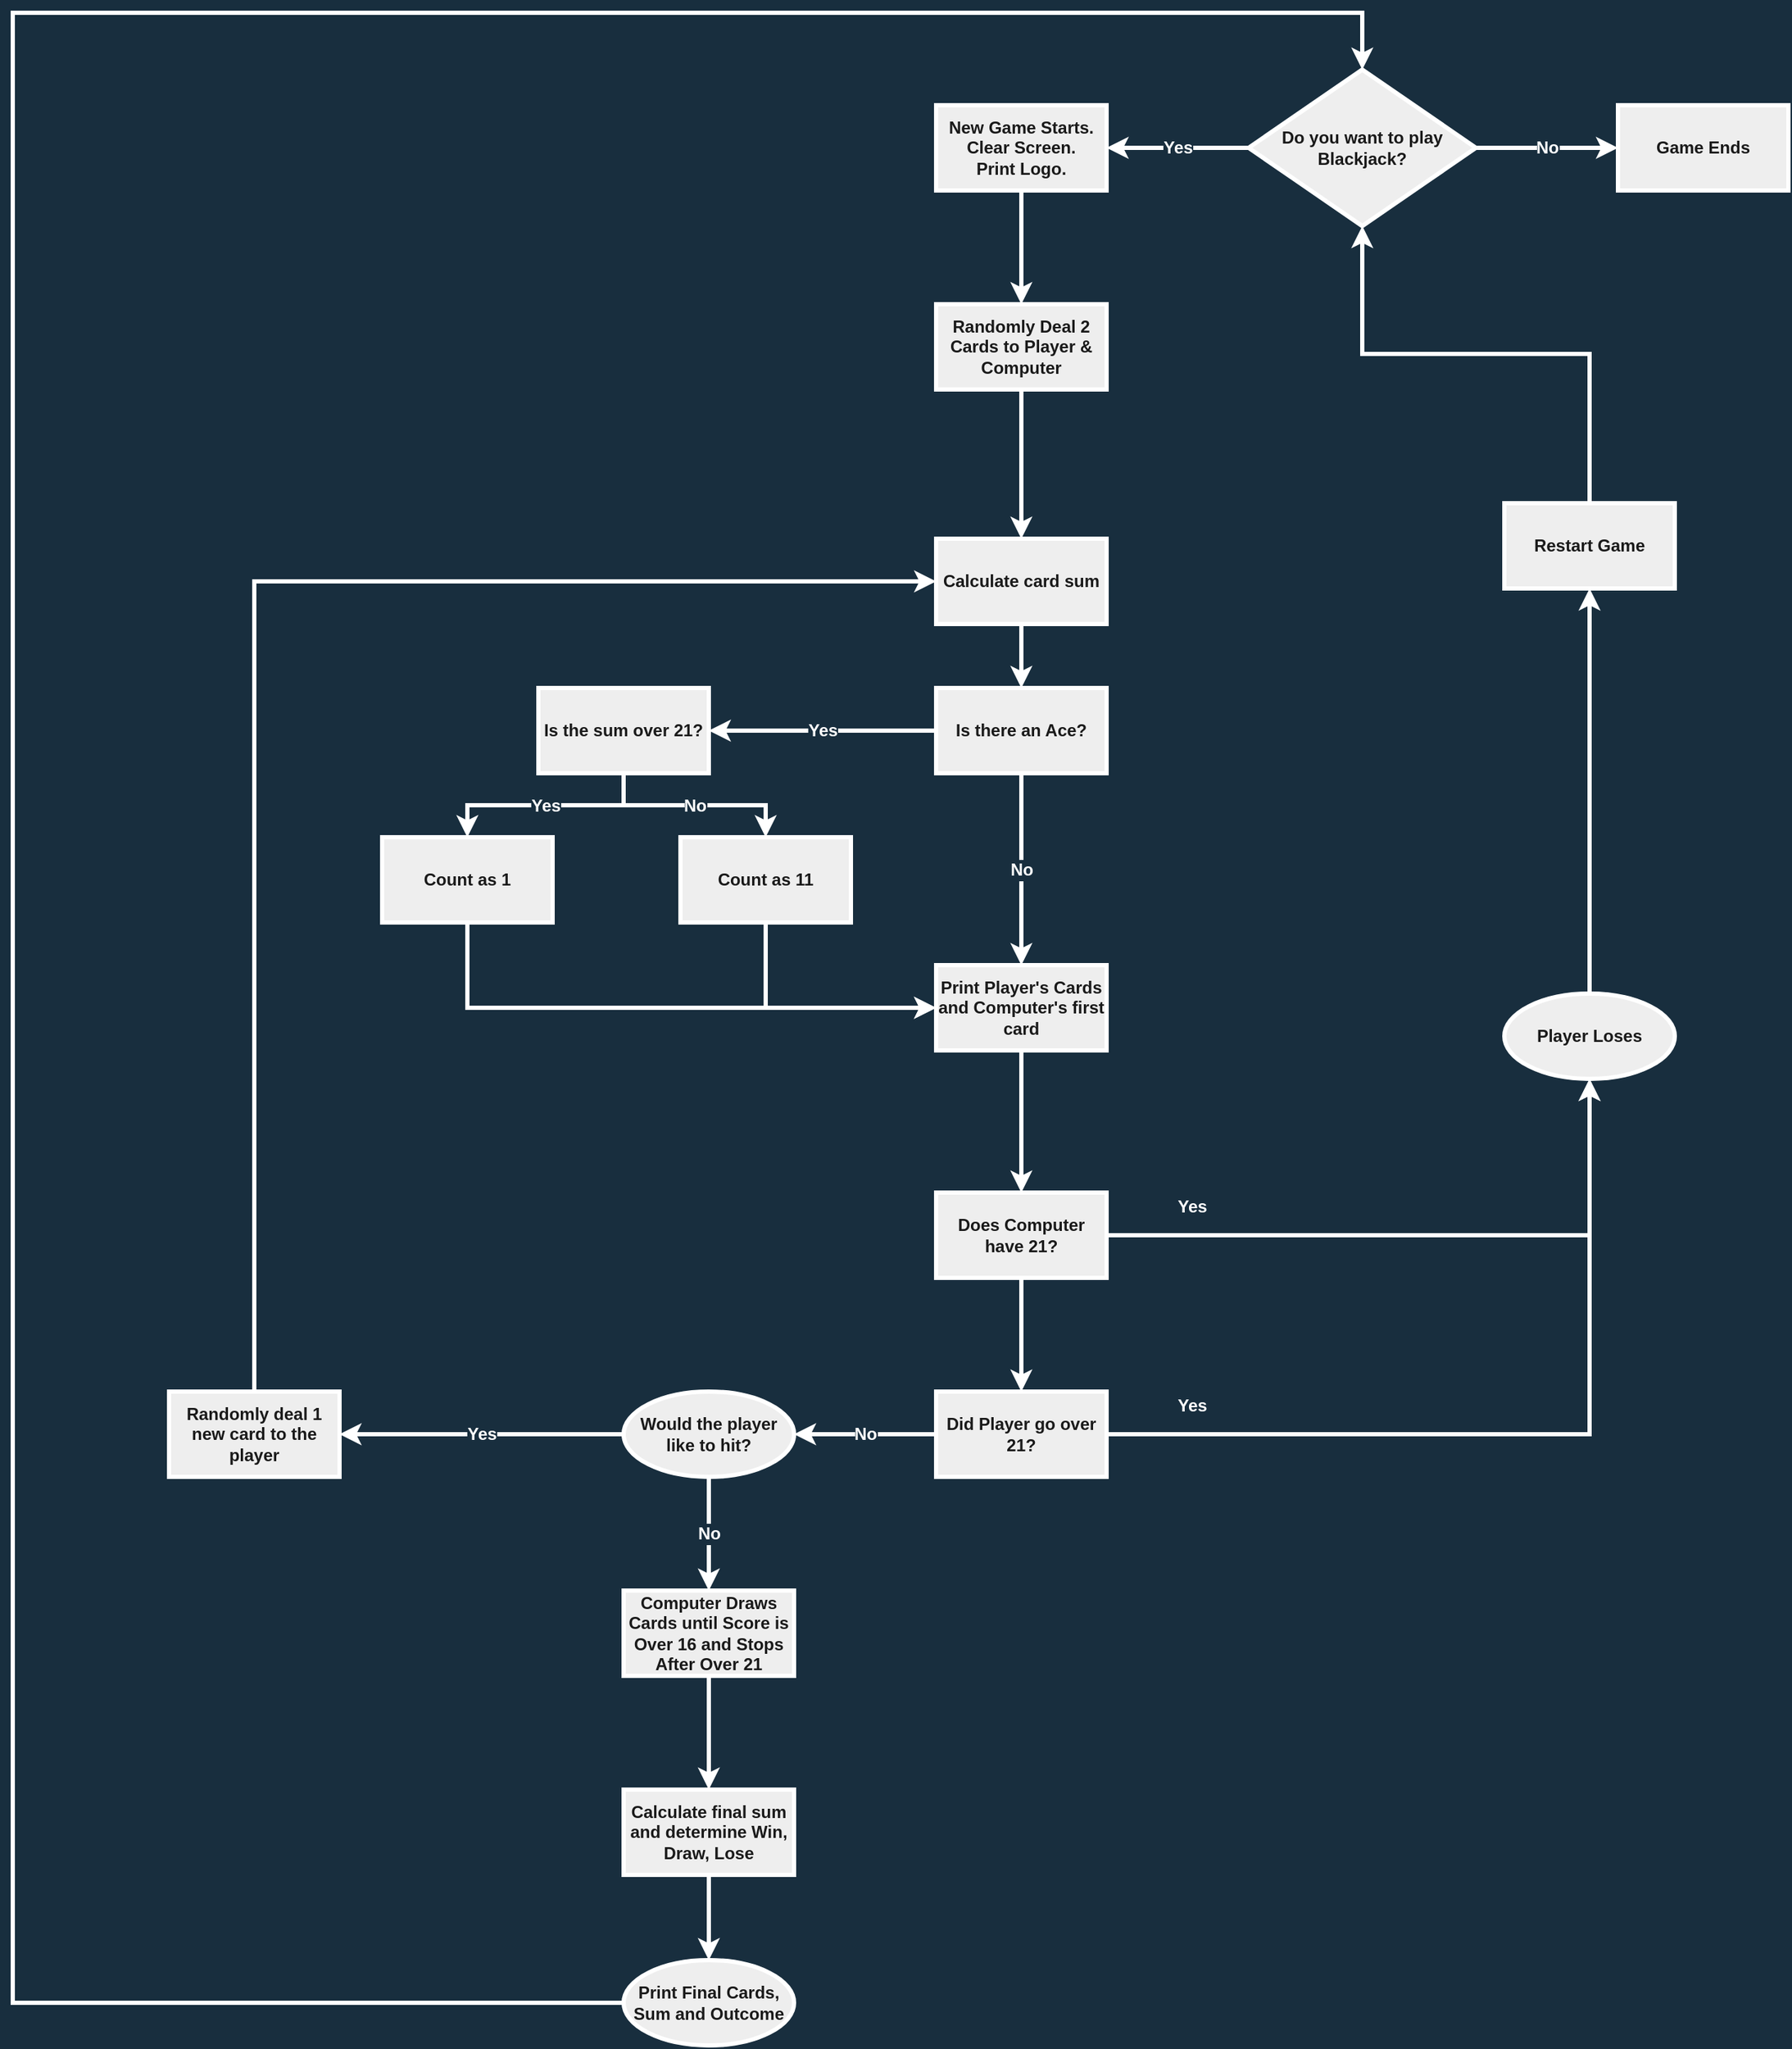 <mxfile version="15.0.5" type="github">
  <diagram id="C5RBs43oDa-KdzZeNtuy" name="Page-1">
    <mxGraphModel dx="2211" dy="731" grid="1" gridSize="10" guides="1" tooltips="1" connect="1" arrows="1" fold="1" page="1" pageScale="1" pageWidth="827" pageHeight="1169" background="#182E3E" math="0" shadow="0">
      <root>
        <mxCell id="WIyWlLk6GJQsqaUBKTNV-0" />
        <mxCell id="WIyWlLk6GJQsqaUBKTNV-1" parent="WIyWlLk6GJQsqaUBKTNV-0" />
        <mxCell id="IkaHGhUQ4Q9CL7noQv6P-7" value="Yes" style="edgeStyle=orthogonalEdgeStyle;rounded=0;orthogonalLoop=1;jettySize=auto;html=1;labelBackgroundColor=#182E3E;strokeColor=#FFFFFF;fontColor=#FFFFFF;strokeWidth=3;fontStyle=1;fontSize=12;" edge="1" parent="WIyWlLk6GJQsqaUBKTNV-1" source="IkaHGhUQ4Q9CL7noQv6P-5" target="IkaHGhUQ4Q9CL7noQv6P-6">
          <mxGeometry relative="1" as="geometry" />
        </mxCell>
        <mxCell id="IkaHGhUQ4Q9CL7noQv6P-9" value="No" style="edgeStyle=orthogonalEdgeStyle;rounded=0;orthogonalLoop=1;jettySize=auto;html=1;labelBackgroundColor=#182E3E;strokeColor=#FFFFFF;fontColor=#FFFFFF;strokeWidth=3;fontStyle=1;fontSize=12;" edge="1" parent="WIyWlLk6GJQsqaUBKTNV-1" source="IkaHGhUQ4Q9CL7noQv6P-5" target="IkaHGhUQ4Q9CL7noQv6P-8">
          <mxGeometry relative="1" as="geometry" />
        </mxCell>
        <mxCell id="IkaHGhUQ4Q9CL7noQv6P-5" value="Do you want to play Blackjack?" style="rhombus;whiteSpace=wrap;html=1;fillColor=#EEEEEE;strokeColor=#FFFFFF;fontColor=#1A1A1A;strokeWidth=3;fontStyle=1;fontSize=12;" vertex="1" parent="WIyWlLk6GJQsqaUBKTNV-1">
          <mxGeometry x="320" y="120" width="160" height="110" as="geometry" />
        </mxCell>
        <mxCell id="IkaHGhUQ4Q9CL7noQv6P-11" value="" style="edgeStyle=orthogonalEdgeStyle;rounded=0;orthogonalLoop=1;jettySize=auto;html=1;labelBackgroundColor=#182E3E;strokeColor=#FFFFFF;fontColor=#FFFFFF;strokeWidth=3;fontStyle=1;fontSize=12;" edge="1" parent="WIyWlLk6GJQsqaUBKTNV-1" source="IkaHGhUQ4Q9CL7noQv6P-6" target="IkaHGhUQ4Q9CL7noQv6P-10">
          <mxGeometry relative="1" as="geometry" />
        </mxCell>
        <mxCell id="IkaHGhUQ4Q9CL7noQv6P-6" value="New Game Starts.&lt;br style=&quot;font-size: 12px;&quot;&gt;Clear Screen.&lt;br style=&quot;font-size: 12px;&quot;&gt;Print Logo." style="whiteSpace=wrap;html=1;fillColor=#EEEEEE;strokeColor=#FFFFFF;fontColor=#1A1A1A;strokeWidth=3;fontStyle=1;fontSize=12;" vertex="1" parent="WIyWlLk6GJQsqaUBKTNV-1">
          <mxGeometry x="100" y="145" width="120" height="60" as="geometry" />
        </mxCell>
        <mxCell id="IkaHGhUQ4Q9CL7noQv6P-8" value="Game Ends" style="whiteSpace=wrap;html=1;fillColor=#EEEEEE;strokeColor=#FFFFFF;fontColor=#1A1A1A;strokeWidth=3;fontStyle=1;fontSize=12;" vertex="1" parent="WIyWlLk6GJQsqaUBKTNV-1">
          <mxGeometry x="580" y="145" width="120" height="60" as="geometry" />
        </mxCell>
        <mxCell id="IkaHGhUQ4Q9CL7noQv6P-33" value="" style="edgeStyle=orthogonalEdgeStyle;rounded=0;orthogonalLoop=1;jettySize=auto;html=1;labelBackgroundColor=#182E3E;strokeColor=#FFFFFF;fontColor=#FFFFFF;strokeWidth=3;fontStyle=1;fontSize=12;" edge="1" parent="WIyWlLk6GJQsqaUBKTNV-1" source="IkaHGhUQ4Q9CL7noQv6P-10" target="IkaHGhUQ4Q9CL7noQv6P-23">
          <mxGeometry relative="1" as="geometry" />
        </mxCell>
        <mxCell id="IkaHGhUQ4Q9CL7noQv6P-10" value="Randomly Deal 2 Cards to Player &amp;amp; Computer" style="whiteSpace=wrap;html=1;fillColor=#EEEEEE;strokeColor=#FFFFFF;fontColor=#1A1A1A;strokeWidth=3;fontStyle=1;fontSize=12;" vertex="1" parent="WIyWlLk6GJQsqaUBKTNV-1">
          <mxGeometry x="100" y="285" width="120" height="60" as="geometry" />
        </mxCell>
        <mxCell id="IkaHGhUQ4Q9CL7noQv6P-19" value="Yes" style="edgeStyle=orthogonalEdgeStyle;rounded=0;orthogonalLoop=1;jettySize=auto;html=1;labelBackgroundColor=#182E3E;strokeColor=#FFFFFF;fontColor=#FFFFFF;strokeWidth=3;fontStyle=1;fontSize=12;" edge="1" parent="WIyWlLk6GJQsqaUBKTNV-1" source="IkaHGhUQ4Q9CL7noQv6P-12" target="IkaHGhUQ4Q9CL7noQv6P-18">
          <mxGeometry x="-0.733" y="20" relative="1" as="geometry">
            <mxPoint as="offset" />
          </mxGeometry>
        </mxCell>
        <mxCell id="IkaHGhUQ4Q9CL7noQv6P-39" value="" style="edgeStyle=orthogonalEdgeStyle;rounded=0;orthogonalLoop=1;jettySize=auto;html=1;labelBackgroundColor=#182E3E;strokeColor=#FFFFFF;fontColor=#FFFFFF;strokeWidth=3;fontStyle=1;fontSize=12;" edge="1" parent="WIyWlLk6GJQsqaUBKTNV-1" source="IkaHGhUQ4Q9CL7noQv6P-12" target="IkaHGhUQ4Q9CL7noQv6P-38">
          <mxGeometry relative="1" as="geometry" />
        </mxCell>
        <mxCell id="IkaHGhUQ4Q9CL7noQv6P-12" value="Does Computer have 21?" style="whiteSpace=wrap;html=1;fillColor=#EEEEEE;strokeColor=#FFFFFF;fontColor=#1A1A1A;strokeWidth=3;fontStyle=1;fontSize=12;" vertex="1" parent="WIyWlLk6GJQsqaUBKTNV-1">
          <mxGeometry x="100" y="910" width="120" height="60" as="geometry" />
        </mxCell>
        <mxCell id="IkaHGhUQ4Q9CL7noQv6P-21" value="" style="edgeStyle=orthogonalEdgeStyle;rounded=0;orthogonalLoop=1;jettySize=auto;html=1;labelBackgroundColor=#182E3E;strokeColor=#FFFFFF;fontColor=#FFFFFF;strokeWidth=3;fontStyle=1;fontSize=12;" edge="1" parent="WIyWlLk6GJQsqaUBKTNV-1" source="IkaHGhUQ4Q9CL7noQv6P-18" target="IkaHGhUQ4Q9CL7noQv6P-20">
          <mxGeometry relative="1" as="geometry" />
        </mxCell>
        <mxCell id="IkaHGhUQ4Q9CL7noQv6P-18" value="Player Loses" style="ellipse;whiteSpace=wrap;html=1;fillColor=#EEEEEE;strokeColor=#FFFFFF;fontColor=#1A1A1A;strokeWidth=3;fontStyle=1;fontSize=12;" vertex="1" parent="WIyWlLk6GJQsqaUBKTNV-1">
          <mxGeometry x="500" y="770" width="120" height="60" as="geometry" />
        </mxCell>
        <mxCell id="IkaHGhUQ4Q9CL7noQv6P-22" style="edgeStyle=orthogonalEdgeStyle;rounded=0;orthogonalLoop=1;jettySize=auto;html=1;entryX=0.5;entryY=1;entryDx=0;entryDy=0;labelBackgroundColor=#182E3E;strokeColor=#FFFFFF;fontColor=#FFFFFF;strokeWidth=3;fontStyle=1;fontSize=12;" edge="1" parent="WIyWlLk6GJQsqaUBKTNV-1" source="IkaHGhUQ4Q9CL7noQv6P-20" target="IkaHGhUQ4Q9CL7noQv6P-5">
          <mxGeometry relative="1" as="geometry">
            <Array as="points">
              <mxPoint x="560" y="320" />
              <mxPoint x="400" y="320" />
            </Array>
          </mxGeometry>
        </mxCell>
        <mxCell id="IkaHGhUQ4Q9CL7noQv6P-20" value="Restart Game" style="whiteSpace=wrap;html=1;fillColor=#EEEEEE;strokeColor=#FFFFFF;fontColor=#1A1A1A;strokeWidth=3;fontStyle=1;fontSize=12;" vertex="1" parent="WIyWlLk6GJQsqaUBKTNV-1">
          <mxGeometry x="500" y="425" width="120" height="60" as="geometry" />
        </mxCell>
        <mxCell id="IkaHGhUQ4Q9CL7noQv6P-28" value="" style="edgeStyle=orthogonalEdgeStyle;rounded=0;orthogonalLoop=1;jettySize=auto;html=1;labelBackgroundColor=#182E3E;strokeColor=#FFFFFF;fontColor=#FFFFFF;strokeWidth=3;fontStyle=1;fontSize=12;" edge="1" parent="WIyWlLk6GJQsqaUBKTNV-1" source="IkaHGhUQ4Q9CL7noQv6P-23" target="IkaHGhUQ4Q9CL7noQv6P-27">
          <mxGeometry relative="1" as="geometry" />
        </mxCell>
        <mxCell id="IkaHGhUQ4Q9CL7noQv6P-23" value="Calculate card sum" style="whiteSpace=wrap;html=1;fillColor=#EEEEEE;strokeColor=#FFFFFF;fontColor=#1A1A1A;strokeWidth=3;fontStyle=1;fontSize=12;" vertex="1" parent="WIyWlLk6GJQsqaUBKTNV-1">
          <mxGeometry x="100" y="450" width="120" height="60" as="geometry" />
        </mxCell>
        <mxCell id="IkaHGhUQ4Q9CL7noQv6P-30" value="Yes" style="edgeStyle=orthogonalEdgeStyle;rounded=0;orthogonalLoop=1;jettySize=auto;html=1;labelBackgroundColor=#182E3E;strokeColor=#FFFFFF;fontColor=#FFFFFF;strokeWidth=3;fontStyle=1;fontSize=12;" edge="1" parent="WIyWlLk6GJQsqaUBKTNV-1" source="IkaHGhUQ4Q9CL7noQv6P-27" target="IkaHGhUQ4Q9CL7noQv6P-29">
          <mxGeometry relative="1" as="geometry" />
        </mxCell>
        <mxCell id="IkaHGhUQ4Q9CL7noQv6P-36" value="No" style="edgeStyle=orthogonalEdgeStyle;rounded=0;orthogonalLoop=1;jettySize=auto;html=1;labelBackgroundColor=#182E3E;strokeColor=#FFFFFF;fontColor=#FFFFFF;strokeWidth=3;fontStyle=1;fontSize=12;" edge="1" parent="WIyWlLk6GJQsqaUBKTNV-1" source="IkaHGhUQ4Q9CL7noQv6P-27" target="IkaHGhUQ4Q9CL7noQv6P-35">
          <mxGeometry relative="1" as="geometry" />
        </mxCell>
        <mxCell id="IkaHGhUQ4Q9CL7noQv6P-27" value="Is there an Ace?" style="whiteSpace=wrap;html=1;fillColor=#EEEEEE;strokeColor=#FFFFFF;fontColor=#1A1A1A;strokeWidth=3;fontStyle=1;fontSize=12;" vertex="1" parent="WIyWlLk6GJQsqaUBKTNV-1">
          <mxGeometry x="100" y="555" width="120" height="60" as="geometry" />
        </mxCell>
        <mxCell id="IkaHGhUQ4Q9CL7noQv6P-50" value="Yes" style="edgeStyle=orthogonalEdgeStyle;rounded=0;orthogonalLoop=1;jettySize=auto;html=1;labelBackgroundColor=#182E3E;strokeColor=#FFFFFF;fontColor=#FFFFFF;strokeWidth=3;fontStyle=1;fontSize=12;" edge="1" parent="WIyWlLk6GJQsqaUBKTNV-1" source="IkaHGhUQ4Q9CL7noQv6P-29" target="IkaHGhUQ4Q9CL7noQv6P-49">
          <mxGeometry relative="1" as="geometry" />
        </mxCell>
        <mxCell id="IkaHGhUQ4Q9CL7noQv6P-52" value="No" style="edgeStyle=orthogonalEdgeStyle;rounded=0;orthogonalLoop=1;jettySize=auto;html=1;labelBackgroundColor=#182E3E;strokeColor=#FFFFFF;fontColor=#FFFFFF;strokeWidth=3;fontStyle=1;fontSize=12;" edge="1" parent="WIyWlLk6GJQsqaUBKTNV-1" source="IkaHGhUQ4Q9CL7noQv6P-29" target="IkaHGhUQ4Q9CL7noQv6P-51">
          <mxGeometry relative="1" as="geometry" />
        </mxCell>
        <mxCell id="IkaHGhUQ4Q9CL7noQv6P-29" value="Is the sum over 21?" style="whiteSpace=wrap;html=1;fillColor=#EEEEEE;strokeColor=#FFFFFF;fontColor=#1A1A1A;strokeWidth=3;fontStyle=1;fontSize=12;" vertex="1" parent="WIyWlLk6GJQsqaUBKTNV-1">
          <mxGeometry x="-180" y="555" width="120" height="60" as="geometry" />
        </mxCell>
        <mxCell id="IkaHGhUQ4Q9CL7noQv6P-37" value="" style="edgeStyle=orthogonalEdgeStyle;rounded=0;orthogonalLoop=1;jettySize=auto;html=1;labelBackgroundColor=#182E3E;strokeColor=#FFFFFF;fontColor=#FFFFFF;strokeWidth=3;fontStyle=1;fontSize=12;" edge="1" parent="WIyWlLk6GJQsqaUBKTNV-1" source="IkaHGhUQ4Q9CL7noQv6P-35" target="IkaHGhUQ4Q9CL7noQv6P-12">
          <mxGeometry relative="1" as="geometry" />
        </mxCell>
        <mxCell id="IkaHGhUQ4Q9CL7noQv6P-35" value="Print Player&#39;s Cards and Computer&#39;s first card" style="whiteSpace=wrap;html=1;fillColor=#EEEEEE;strokeColor=#FFFFFF;fontColor=#1A1A1A;strokeWidth=3;fontStyle=1;fontSize=12;" vertex="1" parent="WIyWlLk6GJQsqaUBKTNV-1">
          <mxGeometry x="100" y="750" width="120" height="60" as="geometry" />
        </mxCell>
        <mxCell id="IkaHGhUQ4Q9CL7noQv6P-43" value="Yes" style="edgeStyle=orthogonalEdgeStyle;rounded=0;orthogonalLoop=1;jettySize=auto;html=1;entryX=0.5;entryY=1;entryDx=0;entryDy=0;labelBackgroundColor=#182E3E;strokeColor=#FFFFFF;fontColor=#FFFFFF;strokeWidth=3;fontStyle=1;fontSize=12;" edge="1" parent="WIyWlLk6GJQsqaUBKTNV-1" source="IkaHGhUQ4Q9CL7noQv6P-38" target="IkaHGhUQ4Q9CL7noQv6P-18">
          <mxGeometry x="-0.797" y="20" relative="1" as="geometry">
            <mxPoint as="offset" />
          </mxGeometry>
        </mxCell>
        <mxCell id="IkaHGhUQ4Q9CL7noQv6P-45" value="No" style="edgeStyle=orthogonalEdgeStyle;rounded=0;orthogonalLoop=1;jettySize=auto;html=1;labelBackgroundColor=#182E3E;strokeColor=#FFFFFF;fontColor=#FFFFFF;strokeWidth=3;fontStyle=1;fontSize=12;" edge="1" parent="WIyWlLk6GJQsqaUBKTNV-1" source="IkaHGhUQ4Q9CL7noQv6P-38" target="IkaHGhUQ4Q9CL7noQv6P-44">
          <mxGeometry relative="1" as="geometry" />
        </mxCell>
        <mxCell id="IkaHGhUQ4Q9CL7noQv6P-38" value="Did Player go over 21?" style="whiteSpace=wrap;html=1;fillColor=#EEEEEE;strokeColor=#FFFFFF;fontColor=#1A1A1A;strokeWidth=3;fontStyle=1;fontSize=12;" vertex="1" parent="WIyWlLk6GJQsqaUBKTNV-1">
          <mxGeometry x="100" y="1050" width="120" height="60" as="geometry" />
        </mxCell>
        <mxCell id="IkaHGhUQ4Q9CL7noQv6P-47" value="Yes" style="edgeStyle=orthogonalEdgeStyle;rounded=0;orthogonalLoop=1;jettySize=auto;html=1;labelBackgroundColor=#182E3E;strokeColor=#FFFFFF;fontColor=#FFFFFF;strokeWidth=3;fontStyle=1;fontSize=12;" edge="1" parent="WIyWlLk6GJQsqaUBKTNV-1" source="IkaHGhUQ4Q9CL7noQv6P-44" target="IkaHGhUQ4Q9CL7noQv6P-46">
          <mxGeometry relative="1" as="geometry" />
        </mxCell>
        <mxCell id="IkaHGhUQ4Q9CL7noQv6P-56" value="No" style="edgeStyle=orthogonalEdgeStyle;rounded=0;orthogonalLoop=1;jettySize=auto;html=1;labelBackgroundColor=#182E3E;strokeColor=#FFFFFF;fontColor=#FFFFFF;strokeWidth=3;fontStyle=1;fontSize=12;" edge="1" parent="WIyWlLk6GJQsqaUBKTNV-1" source="IkaHGhUQ4Q9CL7noQv6P-44" target="IkaHGhUQ4Q9CL7noQv6P-55">
          <mxGeometry relative="1" as="geometry" />
        </mxCell>
        <mxCell id="IkaHGhUQ4Q9CL7noQv6P-44" value="Would the player like to hit?" style="ellipse;whiteSpace=wrap;html=1;fillColor=#EEEEEE;strokeColor=#FFFFFF;fontColor=#1A1A1A;strokeWidth=3;fontStyle=1;fontSize=12;" vertex="1" parent="WIyWlLk6GJQsqaUBKTNV-1">
          <mxGeometry x="-120" y="1050" width="120" height="60" as="geometry" />
        </mxCell>
        <mxCell id="IkaHGhUQ4Q9CL7noQv6P-48" style="edgeStyle=orthogonalEdgeStyle;rounded=0;orthogonalLoop=1;jettySize=auto;html=1;entryX=0;entryY=0.5;entryDx=0;entryDy=0;labelBackgroundColor=#182E3E;strokeColor=#FFFFFF;fontColor=#FFFFFF;strokeWidth=3;fontStyle=1;fontSize=12;" edge="1" parent="WIyWlLk6GJQsqaUBKTNV-1" source="IkaHGhUQ4Q9CL7noQv6P-46" target="IkaHGhUQ4Q9CL7noQv6P-23">
          <mxGeometry relative="1" as="geometry">
            <Array as="points">
              <mxPoint x="-380" y="480" />
            </Array>
          </mxGeometry>
        </mxCell>
        <mxCell id="IkaHGhUQ4Q9CL7noQv6P-46" value="Randomly deal 1 new card to the player" style="whiteSpace=wrap;html=1;fillColor=#EEEEEE;strokeColor=#FFFFFF;fontColor=#1A1A1A;strokeWidth=3;fontStyle=1;fontSize=12;" vertex="1" parent="WIyWlLk6GJQsqaUBKTNV-1">
          <mxGeometry x="-440" y="1050" width="120" height="60" as="geometry" />
        </mxCell>
        <mxCell id="IkaHGhUQ4Q9CL7noQv6P-53" style="edgeStyle=orthogonalEdgeStyle;rounded=0;orthogonalLoop=1;jettySize=auto;html=1;entryX=0;entryY=0.5;entryDx=0;entryDy=0;labelBackgroundColor=#182E3E;strokeColor=#FFFFFF;fontColor=#FFFFFF;strokeWidth=3;fontStyle=1;fontSize=12;" edge="1" parent="WIyWlLk6GJQsqaUBKTNV-1" source="IkaHGhUQ4Q9CL7noQv6P-49" target="IkaHGhUQ4Q9CL7noQv6P-35">
          <mxGeometry relative="1" as="geometry">
            <Array as="points">
              <mxPoint x="-230" y="780" />
            </Array>
          </mxGeometry>
        </mxCell>
        <mxCell id="IkaHGhUQ4Q9CL7noQv6P-49" value="Count as 1" style="whiteSpace=wrap;html=1;fillColor=#EEEEEE;strokeColor=#FFFFFF;fontColor=#1A1A1A;strokeWidth=3;fontStyle=1;fontSize=12;" vertex="1" parent="WIyWlLk6GJQsqaUBKTNV-1">
          <mxGeometry x="-290" y="660" width="120" height="60" as="geometry" />
        </mxCell>
        <mxCell id="IkaHGhUQ4Q9CL7noQv6P-54" style="edgeStyle=orthogonalEdgeStyle;rounded=0;orthogonalLoop=1;jettySize=auto;html=1;entryX=0;entryY=0.5;entryDx=0;entryDy=0;labelBackgroundColor=#182E3E;strokeColor=#FFFFFF;fontColor=#FFFFFF;strokeWidth=3;fontStyle=1;fontSize=12;" edge="1" parent="WIyWlLk6GJQsqaUBKTNV-1" source="IkaHGhUQ4Q9CL7noQv6P-51" target="IkaHGhUQ4Q9CL7noQv6P-35">
          <mxGeometry relative="1" as="geometry">
            <Array as="points">
              <mxPoint x="-20" y="780" />
            </Array>
          </mxGeometry>
        </mxCell>
        <mxCell id="IkaHGhUQ4Q9CL7noQv6P-51" value="Count as 11" style="whiteSpace=wrap;html=1;fillColor=#EEEEEE;strokeColor=#FFFFFF;fontColor=#1A1A1A;strokeWidth=3;fontStyle=1;fontSize=12;" vertex="1" parent="WIyWlLk6GJQsqaUBKTNV-1">
          <mxGeometry x="-80" y="660" width="120" height="60" as="geometry" />
        </mxCell>
        <mxCell id="IkaHGhUQ4Q9CL7noQv6P-60" value="" style="edgeStyle=orthogonalEdgeStyle;rounded=0;orthogonalLoop=1;jettySize=auto;html=1;labelBackgroundColor=#182E3E;strokeColor=#FFFFFF;fontColor=#FFFFFF;strokeWidth=3;fontStyle=1;fontSize=12;" edge="1" parent="WIyWlLk6GJQsqaUBKTNV-1" source="IkaHGhUQ4Q9CL7noQv6P-55" target="IkaHGhUQ4Q9CL7noQv6P-59">
          <mxGeometry relative="1" as="geometry" />
        </mxCell>
        <mxCell id="IkaHGhUQ4Q9CL7noQv6P-55" value="Computer Draws Cards until Score is Over 16 and Stops After Over 21" style="whiteSpace=wrap;html=1;fillColor=#EEEEEE;strokeColor=#FFFFFF;fontColor=#1A1A1A;strokeWidth=3;fontStyle=1;fontSize=12;" vertex="1" parent="WIyWlLk6GJQsqaUBKTNV-1">
          <mxGeometry x="-120" y="1190" width="120" height="60" as="geometry" />
        </mxCell>
        <mxCell id="IkaHGhUQ4Q9CL7noQv6P-62" style="edgeStyle=orthogonalEdgeStyle;rounded=0;orthogonalLoop=1;jettySize=auto;html=1;entryX=0.5;entryY=0;entryDx=0;entryDy=0;labelBackgroundColor=#182E3E;strokeColor=#FFFFFF;fontColor=#FFFFFF;strokeWidth=3;fontStyle=1;fontSize=12;" edge="1" parent="WIyWlLk6GJQsqaUBKTNV-1" source="IkaHGhUQ4Q9CL7noQv6P-57" target="IkaHGhUQ4Q9CL7noQv6P-5">
          <mxGeometry relative="1" as="geometry">
            <Array as="points">
              <mxPoint x="-550" y="1480" />
              <mxPoint x="-550" y="80" />
              <mxPoint x="400" y="80" />
            </Array>
          </mxGeometry>
        </mxCell>
        <mxCell id="IkaHGhUQ4Q9CL7noQv6P-57" value="Print Final Cards, Sum and Outcome" style="ellipse;whiteSpace=wrap;html=1;fillColor=#EEEEEE;strokeColor=#FFFFFF;fontColor=#1A1A1A;strokeWidth=3;fontStyle=1;fontSize=12;" vertex="1" parent="WIyWlLk6GJQsqaUBKTNV-1">
          <mxGeometry x="-120" y="1450" width="120" height="60" as="geometry" />
        </mxCell>
        <mxCell id="IkaHGhUQ4Q9CL7noQv6P-61" value="" style="edgeStyle=orthogonalEdgeStyle;rounded=0;orthogonalLoop=1;jettySize=auto;html=1;labelBackgroundColor=#182E3E;strokeColor=#FFFFFF;fontColor=#FFFFFF;strokeWidth=3;fontStyle=1;fontSize=12;" edge="1" parent="WIyWlLk6GJQsqaUBKTNV-1" source="IkaHGhUQ4Q9CL7noQv6P-59" target="IkaHGhUQ4Q9CL7noQv6P-57">
          <mxGeometry relative="1" as="geometry" />
        </mxCell>
        <mxCell id="IkaHGhUQ4Q9CL7noQv6P-59" value="Calculate final sum and determine Win, Draw, Lose" style="whiteSpace=wrap;html=1;fillColor=#EEEEEE;strokeColor=#FFFFFF;fontColor=#1A1A1A;strokeWidth=3;fontStyle=1;fontSize=12;" vertex="1" parent="WIyWlLk6GJQsqaUBKTNV-1">
          <mxGeometry x="-120" y="1330" width="120" height="60" as="geometry" />
        </mxCell>
      </root>
    </mxGraphModel>
  </diagram>
</mxfile>
